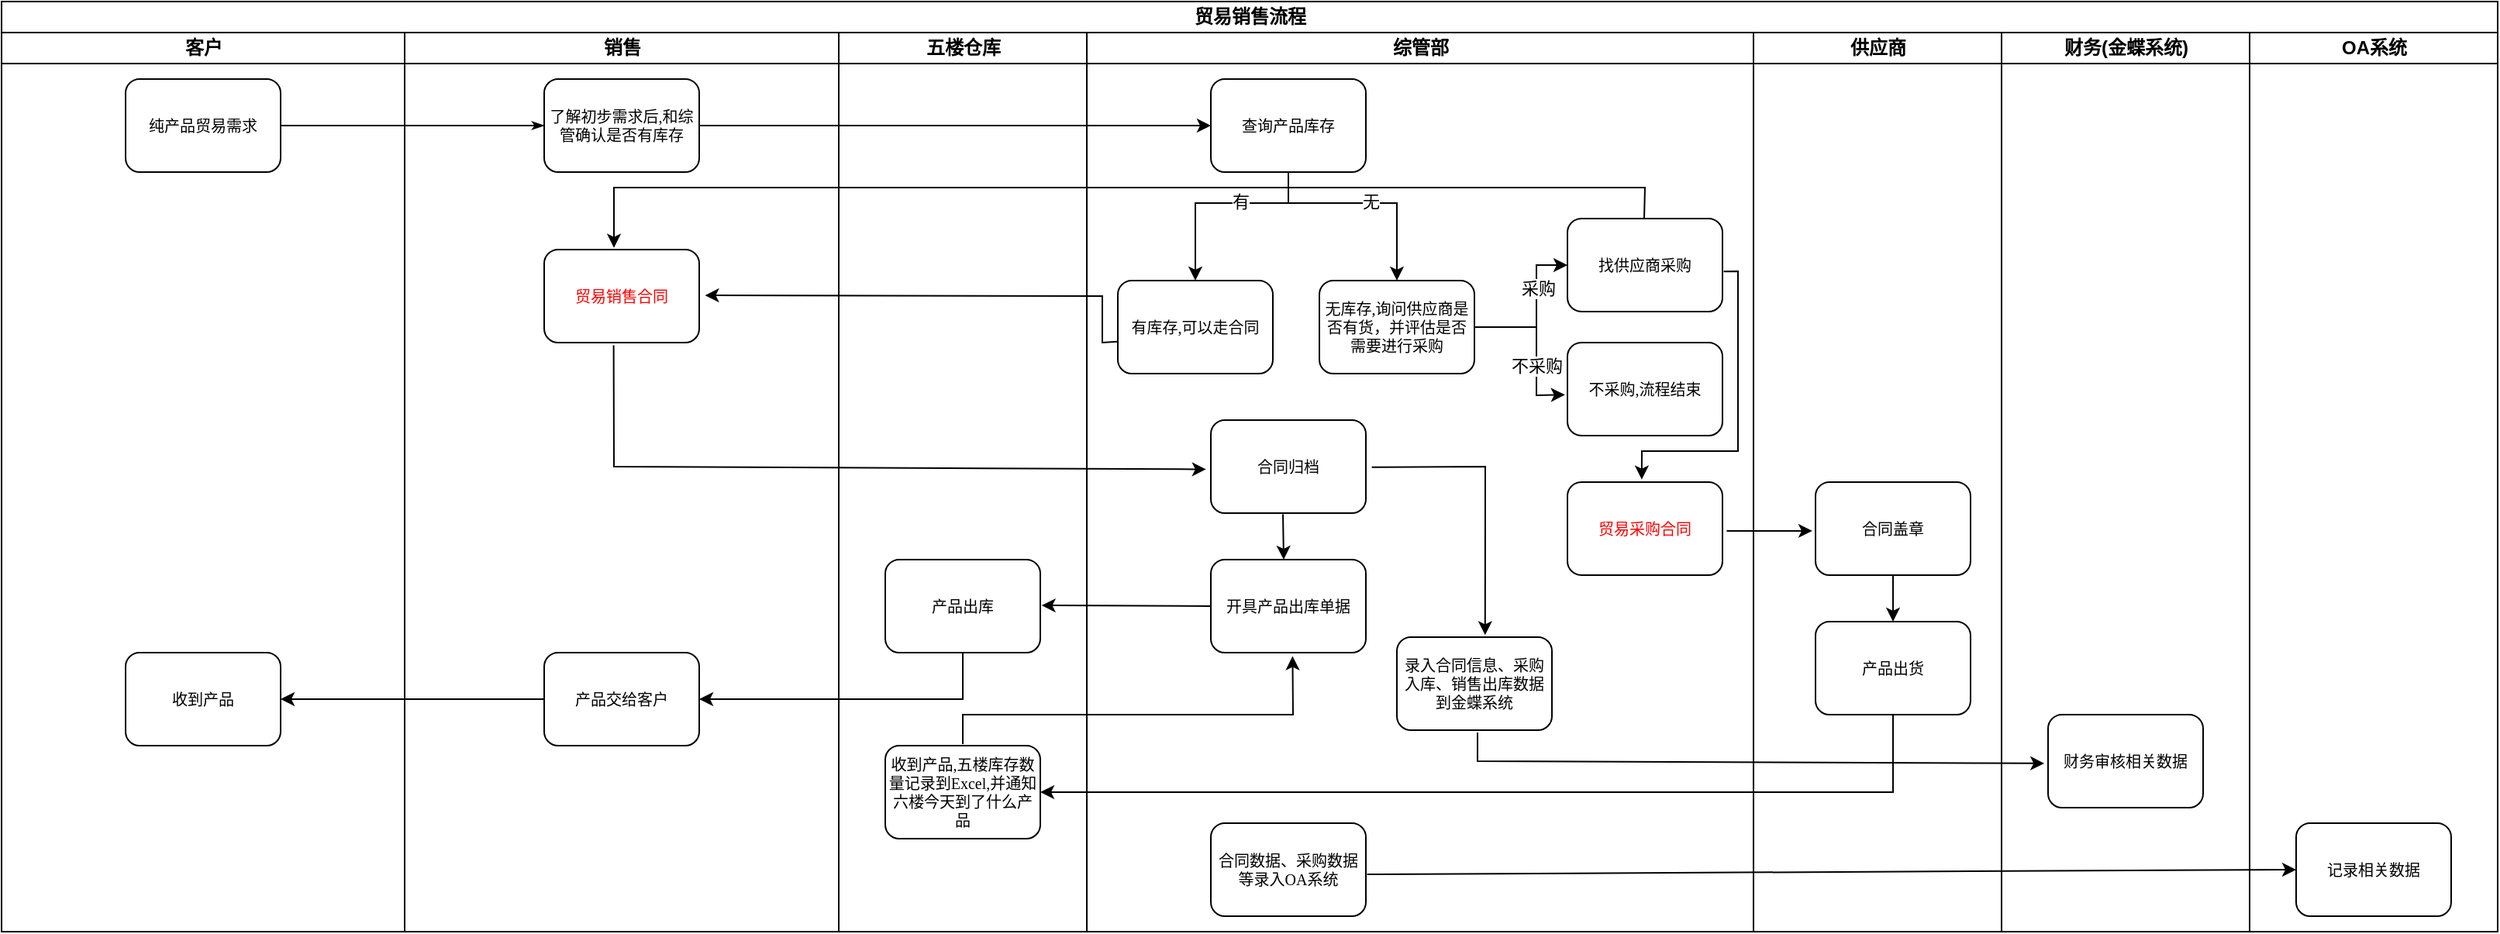 <mxfile version="24.4.15" type="github">
  <diagram name="第 1 页" id="4Y8WC2sQ6RazD_0krHGV">
    <mxGraphModel dx="673" dy="773" grid="1" gridSize="10" guides="1" tooltips="1" connect="1" arrows="1" fold="1" page="1" pageScale="1" pageWidth="827" pageHeight="1169" math="0" shadow="0">
      <root>
        <mxCell id="0" />
        <mxCell id="1" parent="0" />
        <mxCell id="kQYI67vCcpKh5l2N6lij-86" value="&lt;font style=&quot;font-size: 12px;&quot;&gt;贸易销售流程&lt;/font&gt;" style="swimlane;html=1;childLayout=stackLayout;startSize=20;rounded=0;shadow=0;labelBackgroundColor=none;strokeWidth=1;fontFamily=Verdana;fontSize=8;align=center;" vertex="1" parent="1">
          <mxGeometry x="1070" y="1140" width="1610" height="600" as="geometry" />
        </mxCell>
        <mxCell id="kQYI67vCcpKh5l2N6lij-87" value="客户" style="swimlane;html=1;startSize=20;" vertex="1" parent="kQYI67vCcpKh5l2N6lij-86">
          <mxGeometry y="20" width="260" height="580" as="geometry" />
        </mxCell>
        <mxCell id="kQYI67vCcpKh5l2N6lij-88" value="&lt;span style=&quot;font-size: 10px;&quot;&gt;纯产品贸易需求&lt;/span&gt;" style="rounded=1;whiteSpace=wrap;html=1;shadow=0;labelBackgroundColor=none;strokeWidth=1;fontFamily=Verdana;fontSize=8;align=center;" vertex="1" parent="kQYI67vCcpKh5l2N6lij-87">
          <mxGeometry x="80" y="30" width="100" height="60" as="geometry" />
        </mxCell>
        <mxCell id="kQYI67vCcpKh5l2N6lij-89" value="&lt;span style=&quot;font-size: 10px;&quot;&gt;收到产品&lt;/span&gt;" style="rounded=1;whiteSpace=wrap;html=1;shadow=0;labelBackgroundColor=none;strokeWidth=1;fontFamily=Verdana;fontSize=8;align=center;" vertex="1" parent="kQYI67vCcpKh5l2N6lij-87">
          <mxGeometry x="80" y="400" width="100" height="60" as="geometry" />
        </mxCell>
        <mxCell id="kQYI67vCcpKh5l2N6lij-90" style="edgeStyle=orthogonalEdgeStyle;rounded=1;html=1;labelBackgroundColor=none;startArrow=none;startFill=0;startSize=5;endArrow=classicThin;endFill=1;endSize=5;jettySize=auto;orthogonalLoop=1;strokeWidth=1;fontFamily=Verdana;fontSize=8" edge="1" parent="kQYI67vCcpKh5l2N6lij-86" source="kQYI67vCcpKh5l2N6lij-88" target="kQYI67vCcpKh5l2N6lij-101">
          <mxGeometry relative="1" as="geometry" />
        </mxCell>
        <mxCell id="kQYI67vCcpKh5l2N6lij-91" style="edgeStyle=orthogonalEdgeStyle;rounded=1;html=1;labelBackgroundColor=none;startArrow=none;startFill=0;startSize=5;endArrow=classicThin;endFill=1;endSize=5;jettySize=auto;orthogonalLoop=1;strokeWidth=1;fontFamily=Verdana;fontSize=8" edge="1" parent="kQYI67vCcpKh5l2N6lij-86">
          <mxGeometry relative="1" as="geometry">
            <mxPoint x="510" y="290" as="targetPoint" />
          </mxGeometry>
        </mxCell>
        <mxCell id="kQYI67vCcpKh5l2N6lij-92" style="edgeStyle=orthogonalEdgeStyle;rounded=1;html=1;labelBackgroundColor=none;startArrow=none;startFill=0;startSize=5;endArrow=classicThin;endFill=1;endSize=5;jettySize=auto;orthogonalLoop=1;strokeWidth=1;fontFamily=Verdana;fontSize=8" edge="1" parent="kQYI67vCcpKh5l2N6lij-86">
          <mxGeometry relative="1" as="geometry">
            <mxPoint x="600" y="690" as="sourcePoint" />
          </mxGeometry>
        </mxCell>
        <mxCell id="kQYI67vCcpKh5l2N6lij-93" style="edgeStyle=orthogonalEdgeStyle;rounded=1;html=1;labelBackgroundColor=none;startArrow=none;startFill=0;startSize=5;endArrow=classicThin;endFill=1;endSize=5;jettySize=auto;orthogonalLoop=1;strokeWidth=1;fontFamily=Verdana;fontSize=8" edge="1" parent="kQYI67vCcpKh5l2N6lij-86">
          <mxGeometry relative="1" as="geometry">
            <mxPoint x="770" y="690" as="sourcePoint" />
          </mxGeometry>
        </mxCell>
        <mxCell id="kQYI67vCcpKh5l2N6lij-94" style="edgeStyle=orthogonalEdgeStyle;rounded=1;html=1;labelBackgroundColor=none;startArrow=none;startFill=0;startSize=5;endArrow=classicThin;endFill=1;endSize=5;jettySize=auto;orthogonalLoop=1;strokeWidth=1;fontFamily=Verdana;fontSize=8" edge="1" parent="kQYI67vCcpKh5l2N6lij-86">
          <mxGeometry relative="1" as="geometry">
            <mxPoint x="610" y="450.0" as="sourcePoint" />
          </mxGeometry>
        </mxCell>
        <mxCell id="kQYI67vCcpKh5l2N6lij-95" style="edgeStyle=orthogonalEdgeStyle;rounded=1;html=1;labelBackgroundColor=none;startArrow=none;startFill=0;startSize=5;endArrow=classicThin;endFill=1;endSize=5;jettySize=auto;orthogonalLoop=1;strokeWidth=1;fontFamily=Verdana;fontSize=8" edge="1" parent="kQYI67vCcpKh5l2N6lij-86">
          <mxGeometry relative="1" as="geometry">
            <Array as="points">
              <mxPoint x="660" y="610" />
              <mxPoint x="660" y="550" />
              <mxPoint x="400" y="550" />
            </Array>
            <mxPoint x="670" y="610" as="sourcePoint" />
          </mxGeometry>
        </mxCell>
        <mxCell id="kQYI67vCcpKh5l2N6lij-96" style="edgeStyle=orthogonalEdgeStyle;rounded=1;html=1;labelBackgroundColor=none;startArrow=none;startFill=0;startSize=5;endArrow=classicThin;endFill=1;endSize=5;jettySize=auto;orthogonalLoop=1;strokeColor=#000000;strokeWidth=1;fontFamily=Verdana;fontSize=8;fontColor=#000000;" edge="1" parent="kQYI67vCcpKh5l2N6lij-86">
          <mxGeometry relative="1" as="geometry">
            <mxPoint x="670" y="610" as="sourcePoint" />
          </mxGeometry>
        </mxCell>
        <mxCell id="kQYI67vCcpKh5l2N6lij-97" style="edgeStyle=orthogonalEdgeStyle;rounded=1;html=1;labelBackgroundColor=none;startArrow=none;startFill=0;startSize=5;endArrow=classicThin;endFill=1;endSize=5;jettySize=auto;orthogonalLoop=1;strokeWidth=1;fontFamily=Verdana;fontSize=8" edge="1" parent="kQYI67vCcpKh5l2N6lij-86">
          <mxGeometry relative="1" as="geometry">
            <Array as="points">
              <mxPoint x="660" y="610" />
              <mxPoint x="660" y="550" />
              <mxPoint x="80" y="550" />
            </Array>
            <mxPoint x="670" y="610" as="sourcePoint" />
          </mxGeometry>
        </mxCell>
        <mxCell id="kQYI67vCcpKh5l2N6lij-98" style="edgeStyle=orthogonalEdgeStyle;rounded=1;html=1;labelBackgroundColor=none;startArrow=none;startFill=0;startSize=5;endArrow=classicThin;endFill=1;endSize=5;jettySize=auto;orthogonalLoop=1;strokeWidth=1;fontFamily=Verdana;fontSize=8" edge="1" parent="kQYI67vCcpKh5l2N6lij-86">
          <mxGeometry relative="1" as="geometry">
            <Array as="points">
              <mxPoint x="80" y="650" />
              <mxPoint x="490" y="650" />
              <mxPoint x="490" y="610" />
            </Array>
            <mxPoint x="510" y="610" as="targetPoint" />
          </mxGeometry>
        </mxCell>
        <mxCell id="kQYI67vCcpKh5l2N6lij-99" style="edgeStyle=orthogonalEdgeStyle;rounded=1;html=1;labelBackgroundColor=none;startArrow=none;startFill=0;startSize=5;endArrow=classicThin;endFill=1;endSize=5;jettySize=auto;orthogonalLoop=1;strokeWidth=1;fontFamily=Verdana;fontSize=8" edge="1" parent="kQYI67vCcpKh5l2N6lij-86">
          <mxGeometry relative="1" as="geometry">
            <mxPoint x="510" y="610" as="targetPoint" />
          </mxGeometry>
        </mxCell>
        <mxCell id="kQYI67vCcpKh5l2N6lij-100" value="销售" style="swimlane;html=1;startSize=20;" vertex="1" parent="kQYI67vCcpKh5l2N6lij-86">
          <mxGeometry x="260" y="20" width="280" height="580" as="geometry" />
        </mxCell>
        <mxCell id="kQYI67vCcpKh5l2N6lij-101" value="&lt;font style=&quot;font-size: 10px;&quot;&gt;了解初步需求后,和综管确认是否有库存&lt;/font&gt;" style="rounded=1;whiteSpace=wrap;html=1;shadow=0;labelBackgroundColor=none;strokeWidth=1;fontFamily=Verdana;fontSize=8;align=center;" vertex="1" parent="kQYI67vCcpKh5l2N6lij-100">
          <mxGeometry x="90" y="30" width="100" height="60" as="geometry" />
        </mxCell>
        <mxCell id="kQYI67vCcpKh5l2N6lij-102" value="&lt;span style=&quot;font-size: 10px;&quot;&gt;产品交给客户&lt;/span&gt;" style="rounded=1;whiteSpace=wrap;html=1;shadow=0;labelBackgroundColor=none;strokeWidth=1;fontFamily=Verdana;fontSize=8;align=center;" vertex="1" parent="kQYI67vCcpKh5l2N6lij-100">
          <mxGeometry x="90" y="400" width="100" height="60" as="geometry" />
        </mxCell>
        <mxCell id="kQYI67vCcpKh5l2N6lij-103" value="&lt;span style=&quot;font-size: 10px;&quot;&gt;&lt;font color=&quot;#ff0000&quot;&gt;贸易销售合同&lt;/font&gt;&lt;/span&gt;" style="rounded=1;whiteSpace=wrap;html=1;shadow=0;labelBackgroundColor=none;strokeWidth=1;fontFamily=Verdana;fontSize=8;align=center;" vertex="1" parent="kQYI67vCcpKh5l2N6lij-100">
          <mxGeometry x="90" y="140" width="100" height="60" as="geometry" />
        </mxCell>
        <mxCell id="kQYI67vCcpKh5l2N6lij-104" value="五楼仓库" style="swimlane;html=1;startSize=20;" vertex="1" parent="kQYI67vCcpKh5l2N6lij-86">
          <mxGeometry x="540" y="20" width="160" height="580" as="geometry" />
        </mxCell>
        <mxCell id="kQYI67vCcpKh5l2N6lij-105" style="edgeStyle=orthogonalEdgeStyle;rounded=1;html=1;labelBackgroundColor=none;startArrow=none;startFill=0;startSize=5;endArrow=classicThin;endFill=1;endSize=5;jettySize=auto;orthogonalLoop=1;strokeWidth=1;fontFamily=Verdana;fontSize=8" edge="1" parent="kQYI67vCcpKh5l2N6lij-104">
          <mxGeometry relative="1" as="geometry">
            <mxPoint x="80" y="240" as="targetPoint" />
          </mxGeometry>
        </mxCell>
        <mxCell id="kQYI67vCcpKh5l2N6lij-106" value="&lt;font style=&quot;font-size: 10px;&quot;&gt;产品出库&lt;/font&gt;" style="rounded=1;whiteSpace=wrap;html=1;shadow=0;labelBackgroundColor=none;strokeWidth=1;fontFamily=Verdana;fontSize=8;align=center;" vertex="1" parent="kQYI67vCcpKh5l2N6lij-104">
          <mxGeometry x="30" y="340" width="100" height="60" as="geometry" />
        </mxCell>
        <mxCell id="kQYI67vCcpKh5l2N6lij-107" value="&lt;font style=&quot;font-size: 10px;&quot;&gt;收到产品,五楼库存数量记录到Excel,并通知六楼今天到了什么产品&lt;/font&gt;" style="rounded=1;whiteSpace=wrap;html=1;shadow=0;labelBackgroundColor=none;strokeWidth=1;fontFamily=Verdana;fontSize=8;align=center;" vertex="1" parent="kQYI67vCcpKh5l2N6lij-104">
          <mxGeometry x="30" y="460" width="100" height="60" as="geometry" />
        </mxCell>
        <mxCell id="kQYI67vCcpKh5l2N6lij-108" value="综管部" style="swimlane;html=1;startSize=20;" vertex="1" parent="kQYI67vCcpKh5l2N6lij-86">
          <mxGeometry x="700" y="20" width="430" height="580" as="geometry" />
        </mxCell>
        <mxCell id="kQYI67vCcpKh5l2N6lij-109" style="edgeStyle=orthogonalEdgeStyle;rounded=1;html=1;labelBackgroundColor=none;startArrow=none;startFill=0;startSize=5;endArrow=classicThin;endFill=1;endSize=5;jettySize=auto;orthogonalLoop=1;strokeWidth=1;fontFamily=Verdana;fontSize=8" edge="1" parent="kQYI67vCcpKh5l2N6lij-108">
          <mxGeometry relative="1" as="geometry">
            <mxPoint x="80" y="460.0" as="sourcePoint" />
          </mxGeometry>
        </mxCell>
        <mxCell id="kQYI67vCcpKh5l2N6lij-110" style="edgeStyle=orthogonalEdgeStyle;rounded=1;html=1;labelBackgroundColor=none;startArrow=none;startFill=0;startSize=5;endArrow=classicThin;endFill=1;endSize=5;jettySize=auto;orthogonalLoop=1;strokeWidth=1;fontFamily=Verdana;fontSize=8" edge="1" parent="kQYI67vCcpKh5l2N6lij-108">
          <mxGeometry relative="1" as="geometry">
            <mxPoint x="80" y="540" as="sourcePoint" />
          </mxGeometry>
        </mxCell>
        <mxCell id="kQYI67vCcpKh5l2N6lij-111" value="&lt;font style=&quot;font-size: 10px;&quot;&gt;查询产品库存&lt;/font&gt;" style="rounded=1;whiteSpace=wrap;html=1;shadow=0;labelBackgroundColor=none;strokeWidth=1;fontFamily=Verdana;fontSize=8;align=center;" vertex="1" parent="kQYI67vCcpKh5l2N6lij-108">
          <mxGeometry x="80" y="30" width="100" height="60" as="geometry" />
        </mxCell>
        <mxCell id="kQYI67vCcpKh5l2N6lij-112" value="&lt;font style=&quot;font-size: 10px;&quot;&gt;有库存,可以走合同&lt;/font&gt;" style="rounded=1;whiteSpace=wrap;html=1;shadow=0;labelBackgroundColor=none;strokeWidth=1;fontFamily=Verdana;fontSize=8;align=center;" vertex="1" parent="kQYI67vCcpKh5l2N6lij-108">
          <mxGeometry x="20" y="160" width="100" height="60" as="geometry" />
        </mxCell>
        <mxCell id="kQYI67vCcpKh5l2N6lij-113" value="&lt;span style=&quot;font-size: 10px;&quot;&gt;无库存,询问供应商是否有货，并评估是否需要进行采购&lt;/span&gt;" style="rounded=1;whiteSpace=wrap;html=1;shadow=0;labelBackgroundColor=none;strokeWidth=1;fontFamily=Verdana;fontSize=8;align=center;" vertex="1" parent="kQYI67vCcpKh5l2N6lij-108">
          <mxGeometry x="150" y="160" width="100" height="60" as="geometry" />
        </mxCell>
        <mxCell id="kQYI67vCcpKh5l2N6lij-114" value="" style="endArrow=classic;html=1;rounded=0;exitX=0.5;exitY=1;exitDx=0;exitDy=0;entryX=0.5;entryY=0;entryDx=0;entryDy=0;" edge="1" parent="kQYI67vCcpKh5l2N6lij-108" source="kQYI67vCcpKh5l2N6lij-111" target="kQYI67vCcpKh5l2N6lij-112">
          <mxGeometry width="50" height="50" relative="1" as="geometry">
            <mxPoint x="160" y="140" as="sourcePoint" />
            <mxPoint x="210" y="90" as="targetPoint" />
            <Array as="points">
              <mxPoint x="130" y="110" />
              <mxPoint x="70" y="110" />
            </Array>
          </mxGeometry>
        </mxCell>
        <mxCell id="kQYI67vCcpKh5l2N6lij-115" value="有" style="edgeLabel;html=1;align=center;verticalAlign=middle;resizable=0;points=[];" vertex="1" connectable="0" parent="kQYI67vCcpKh5l2N6lij-114">
          <mxGeometry x="-0.218" y="-1" relative="1" as="geometry">
            <mxPoint as="offset" />
          </mxGeometry>
        </mxCell>
        <mxCell id="kQYI67vCcpKh5l2N6lij-116" value="" style="endArrow=classic;html=1;rounded=0;exitX=0.5;exitY=1;exitDx=0;exitDy=0;entryX=0.5;entryY=0;entryDx=0;entryDy=0;" edge="1" parent="kQYI67vCcpKh5l2N6lij-108" source="kQYI67vCcpKh5l2N6lij-111" target="kQYI67vCcpKh5l2N6lij-113">
          <mxGeometry width="50" height="50" relative="1" as="geometry">
            <mxPoint x="180" y="140" as="sourcePoint" />
            <mxPoint x="230" y="90" as="targetPoint" />
            <Array as="points">
              <mxPoint x="130" y="110" />
              <mxPoint x="200" y="110" />
            </Array>
          </mxGeometry>
        </mxCell>
        <mxCell id="kQYI67vCcpKh5l2N6lij-117" value="无" style="edgeLabel;html=1;align=center;verticalAlign=middle;resizable=0;points=[];" vertex="1" connectable="0" parent="kQYI67vCcpKh5l2N6lij-116">
          <mxGeometry x="0.046" y="1" relative="1" as="geometry">
            <mxPoint as="offset" />
          </mxGeometry>
        </mxCell>
        <mxCell id="kQYI67vCcpKh5l2N6lij-118" value="&lt;span style=&quot;font-size: 10px;&quot;&gt;合同归档&lt;/span&gt;" style="rounded=1;whiteSpace=wrap;html=1;shadow=0;labelBackgroundColor=none;strokeWidth=1;fontFamily=Verdana;fontSize=8;align=center;" vertex="1" parent="kQYI67vCcpKh5l2N6lij-108">
          <mxGeometry x="80" y="250" width="100" height="60" as="geometry" />
        </mxCell>
        <mxCell id="kQYI67vCcpKh5l2N6lij-119" value="&lt;font style=&quot;font-size: 10px;&quot;&gt;开具产品出库单据&lt;/font&gt;" style="rounded=1;whiteSpace=wrap;html=1;shadow=0;labelBackgroundColor=none;strokeWidth=1;fontFamily=Verdana;fontSize=8;align=center;" vertex="1" parent="kQYI67vCcpKh5l2N6lij-108">
          <mxGeometry x="80" y="340" width="100" height="60" as="geometry" />
        </mxCell>
        <mxCell id="kQYI67vCcpKh5l2N6lij-120" value="" style="endArrow=classic;html=1;rounded=0;exitX=0.465;exitY=1.012;exitDx=0;exitDy=0;exitPerimeter=0;" edge="1" parent="kQYI67vCcpKh5l2N6lij-108" source="kQYI67vCcpKh5l2N6lij-118">
          <mxGeometry width="50" height="50" relative="1" as="geometry">
            <mxPoint x="240" y="310" as="sourcePoint" />
            <mxPoint x="127" y="340" as="targetPoint" />
          </mxGeometry>
        </mxCell>
        <mxCell id="kQYI67vCcpKh5l2N6lij-121" value="&lt;span style=&quot;font-size: 10px;&quot;&gt;找供应商采购&lt;/span&gt;" style="rounded=1;whiteSpace=wrap;html=1;shadow=0;labelBackgroundColor=none;strokeWidth=1;fontFamily=Verdana;fontSize=8;align=center;" vertex="1" parent="kQYI67vCcpKh5l2N6lij-108">
          <mxGeometry x="310" y="120" width="100" height="60" as="geometry" />
        </mxCell>
        <mxCell id="kQYI67vCcpKh5l2N6lij-122" value="&lt;span style=&quot;font-size: 10px;&quot;&gt;不采购,流程结束&lt;/span&gt;" style="rounded=1;whiteSpace=wrap;html=1;shadow=0;labelBackgroundColor=none;strokeWidth=1;fontFamily=Verdana;fontSize=8;align=center;" vertex="1" parent="kQYI67vCcpKh5l2N6lij-108">
          <mxGeometry x="310" y="200" width="100" height="60" as="geometry" />
        </mxCell>
        <mxCell id="kQYI67vCcpKh5l2N6lij-123" value="" style="endArrow=classic;html=1;rounded=0;" edge="1" parent="kQYI67vCcpKh5l2N6lij-108">
          <mxGeometry width="50" height="50" relative="1" as="geometry">
            <mxPoint x="250" y="190" as="sourcePoint" />
            <mxPoint x="310" y="150" as="targetPoint" />
            <Array as="points">
              <mxPoint x="290" y="190" />
              <mxPoint x="290" y="150" />
            </Array>
          </mxGeometry>
        </mxCell>
        <mxCell id="kQYI67vCcpKh5l2N6lij-124" value="采购" style="edgeLabel;html=1;align=center;verticalAlign=middle;resizable=0;points=[];" vertex="1" connectable="0" parent="kQYI67vCcpKh5l2N6lij-123">
          <mxGeometry x="0.312" y="-1" relative="1" as="geometry">
            <mxPoint as="offset" />
          </mxGeometry>
        </mxCell>
        <mxCell id="kQYI67vCcpKh5l2N6lij-125" value="" style="endArrow=classic;html=1;rounded=0;entryX=-0.016;entryY=0.56;entryDx=0;entryDy=0;entryPerimeter=0;" edge="1" parent="kQYI67vCcpKh5l2N6lij-108" target="kQYI67vCcpKh5l2N6lij-122">
          <mxGeometry width="50" height="50" relative="1" as="geometry">
            <mxPoint x="250" y="190" as="sourcePoint" />
            <mxPoint x="340" y="170" as="targetPoint" />
            <Array as="points">
              <mxPoint x="290" y="190" />
              <mxPoint x="290" y="234" />
            </Array>
          </mxGeometry>
        </mxCell>
        <mxCell id="kQYI67vCcpKh5l2N6lij-126" value="不采购" style="edgeLabel;html=1;align=center;verticalAlign=middle;resizable=0;points=[];" vertex="1" connectable="0" parent="kQYI67vCcpKh5l2N6lij-125">
          <mxGeometry x="0.273" relative="1" as="geometry">
            <mxPoint as="offset" />
          </mxGeometry>
        </mxCell>
        <mxCell id="kQYI67vCcpKh5l2N6lij-127" value="&lt;span style=&quot;font-size: 10px;&quot;&gt;&lt;font color=&quot;#ff0000&quot;&gt;贸易采购合同&lt;/font&gt;&lt;/span&gt;" style="rounded=1;whiteSpace=wrap;html=1;shadow=0;labelBackgroundColor=none;strokeWidth=1;fontFamily=Verdana;fontSize=8;align=center;" vertex="1" parent="kQYI67vCcpKh5l2N6lij-108">
          <mxGeometry x="310" y="290" width="100" height="60" as="geometry" />
        </mxCell>
        <mxCell id="kQYI67vCcpKh5l2N6lij-128" value="" style="endArrow=classic;html=1;rounded=0;exitX=1.008;exitY=0.569;exitDx=0;exitDy=0;exitPerimeter=0;entryX=0.479;entryY=-0.028;entryDx=0;entryDy=0;entryPerimeter=0;" edge="1" parent="kQYI67vCcpKh5l2N6lij-108" source="kQYI67vCcpKh5l2N6lij-121" target="kQYI67vCcpKh5l2N6lij-127">
          <mxGeometry width="50" height="50" relative="1" as="geometry">
            <mxPoint x="470" y="160" as="sourcePoint" />
            <mxPoint x="520" y="110" as="targetPoint" />
            <Array as="points">
              <mxPoint x="420" y="154" />
              <mxPoint x="420" y="270" />
              <mxPoint x="358" y="270" />
            </Array>
          </mxGeometry>
        </mxCell>
        <mxCell id="kQYI67vCcpKh5l2N6lij-129" value="&lt;span style=&quot;font-size: 10px;&quot;&gt;录入合同信息、采购入库、销售出库数据到金蝶系统&lt;/span&gt;" style="rounded=1;whiteSpace=wrap;html=1;shadow=0;labelBackgroundColor=none;strokeWidth=1;fontFamily=Verdana;fontSize=8;align=center;" vertex="1" parent="kQYI67vCcpKh5l2N6lij-108">
          <mxGeometry x="200" y="390" width="100" height="60" as="geometry" />
        </mxCell>
        <mxCell id="kQYI67vCcpKh5l2N6lij-130" value="" style="endArrow=classic;html=1;rounded=0;exitX=1.038;exitY=0.506;exitDx=0;exitDy=0;exitPerimeter=0;entryX=0.569;entryY=-0.022;entryDx=0;entryDy=0;entryPerimeter=0;" edge="1" parent="kQYI67vCcpKh5l2N6lij-108" source="kQYI67vCcpKh5l2N6lij-118" target="kQYI67vCcpKh5l2N6lij-129">
          <mxGeometry width="50" height="50" relative="1" as="geometry">
            <mxPoint x="250" y="310" as="sourcePoint" />
            <mxPoint x="300" y="260" as="targetPoint" />
            <Array as="points">
              <mxPoint x="257" y="280" />
            </Array>
          </mxGeometry>
        </mxCell>
        <mxCell id="kQYI67vCcpKh5l2N6lij-131" value="&lt;font style=&quot;font-size: 10px;&quot;&gt;合同数据、采购数据等录入OA系统&lt;/font&gt;" style="rounded=1;whiteSpace=wrap;html=1;shadow=0;labelBackgroundColor=none;strokeWidth=1;fontFamily=Verdana;fontSize=8;align=center;" vertex="1" parent="kQYI67vCcpKh5l2N6lij-108">
          <mxGeometry x="80" y="510" width="100" height="60" as="geometry" />
        </mxCell>
        <mxCell id="kQYI67vCcpKh5l2N6lij-132" value="" style="endArrow=classic;html=1;rounded=0;exitX=1.008;exitY=0.55;exitDx=0;exitDy=0;exitPerimeter=0;" edge="1" parent="kQYI67vCcpKh5l2N6lij-108" source="kQYI67vCcpKh5l2N6lij-131">
          <mxGeometry width="50" height="50" relative="1" as="geometry">
            <mxPoint x="340" y="560" as="sourcePoint" />
            <mxPoint x="780" y="540" as="targetPoint" />
          </mxGeometry>
        </mxCell>
        <mxCell id="kQYI67vCcpKh5l2N6lij-133" value="供应商" style="swimlane;html=1;startSize=20;" vertex="1" parent="kQYI67vCcpKh5l2N6lij-86">
          <mxGeometry x="1130" y="20" width="160" height="580" as="geometry" />
        </mxCell>
        <mxCell id="kQYI67vCcpKh5l2N6lij-134" value="&lt;font style=&quot;font-size: 10px;&quot;&gt;合同盖章&lt;/font&gt;" style="rounded=1;whiteSpace=wrap;html=1;shadow=0;labelBackgroundColor=none;strokeWidth=1;fontFamily=Verdana;fontSize=8;align=center;" vertex="1" parent="kQYI67vCcpKh5l2N6lij-133">
          <mxGeometry x="40" y="290" width="100" height="60" as="geometry" />
        </mxCell>
        <mxCell id="kQYI67vCcpKh5l2N6lij-135" value="&lt;font style=&quot;font-size: 10px;&quot;&gt;产品出货&lt;/font&gt;" style="rounded=1;whiteSpace=wrap;html=1;shadow=0;labelBackgroundColor=none;strokeWidth=1;fontFamily=Verdana;fontSize=8;align=center;" vertex="1" parent="kQYI67vCcpKh5l2N6lij-133">
          <mxGeometry x="40" y="380" width="100" height="60" as="geometry" />
        </mxCell>
        <mxCell id="kQYI67vCcpKh5l2N6lij-136" value="" style="endArrow=classic;html=1;rounded=0;exitX=0.5;exitY=1;exitDx=0;exitDy=0;entryX=0.5;entryY=0;entryDx=0;entryDy=0;" edge="1" parent="kQYI67vCcpKh5l2N6lij-133" source="kQYI67vCcpKh5l2N6lij-134" target="kQYI67vCcpKh5l2N6lij-135">
          <mxGeometry width="50" height="50" relative="1" as="geometry">
            <mxPoint x="210" y="300" as="sourcePoint" />
            <mxPoint x="260" y="250" as="targetPoint" />
          </mxGeometry>
        </mxCell>
        <mxCell id="kQYI67vCcpKh5l2N6lij-137" value="" style="endArrow=classic;html=1;rounded=0;entryX=0;entryY=0.5;entryDx=0;entryDy=0;" edge="1" parent="kQYI67vCcpKh5l2N6lij-86" target="kQYI67vCcpKh5l2N6lij-111">
          <mxGeometry width="50" height="50" relative="1" as="geometry">
            <mxPoint x="450" y="80" as="sourcePoint" />
            <mxPoint x="510" y="80" as="targetPoint" />
            <Array as="points">
              <mxPoint x="470" y="80" />
              <mxPoint x="750" y="80" />
            </Array>
          </mxGeometry>
        </mxCell>
        <mxCell id="kQYI67vCcpKh5l2N6lij-138" value="财务(金蝶系统)" style="swimlane;html=1;startSize=20;" vertex="1" parent="kQYI67vCcpKh5l2N6lij-86">
          <mxGeometry x="1290" y="20" width="160" height="580" as="geometry" />
        </mxCell>
        <mxCell id="kQYI67vCcpKh5l2N6lij-139" value="&lt;span style=&quot;font-size: 10px;&quot;&gt;财务审核相关数据&lt;/span&gt;" style="rounded=1;whiteSpace=wrap;html=1;shadow=0;labelBackgroundColor=none;strokeWidth=1;fontFamily=Verdana;fontSize=8;align=center;" vertex="1" parent="kQYI67vCcpKh5l2N6lij-138">
          <mxGeometry x="30" y="440" width="100" height="60" as="geometry" />
        </mxCell>
        <mxCell id="kQYI67vCcpKh5l2N6lij-140" value="" style="endArrow=classic;html=1;rounded=0;exitX=0.5;exitY=1;exitDx=0;exitDy=0;entryX=1;entryY=0.5;entryDx=0;entryDy=0;" edge="1" parent="kQYI67vCcpKh5l2N6lij-86" source="kQYI67vCcpKh5l2N6lij-106" target="kQYI67vCcpKh5l2N6lij-102">
          <mxGeometry width="50" height="50" relative="1" as="geometry">
            <mxPoint x="410" y="560" as="sourcePoint" />
            <mxPoint x="460" y="510" as="targetPoint" />
            <Array as="points">
              <mxPoint x="620" y="450" />
            </Array>
          </mxGeometry>
        </mxCell>
        <mxCell id="kQYI67vCcpKh5l2N6lij-141" value="" style="endArrow=classic;html=1;rounded=0;exitX=0;exitY=0.5;exitDx=0;exitDy=0;entryX=1;entryY=0.5;entryDx=0;entryDy=0;entryPerimeter=0;" edge="1" parent="kQYI67vCcpKh5l2N6lij-86" source="kQYI67vCcpKh5l2N6lij-102" target="kQYI67vCcpKh5l2N6lij-89">
          <mxGeometry width="50" height="50" relative="1" as="geometry">
            <mxPoint x="220" y="640" as="sourcePoint" />
            <mxPoint x="270" y="590" as="targetPoint" />
          </mxGeometry>
        </mxCell>
        <mxCell id="kQYI67vCcpKh5l2N6lij-142" value="" style="endArrow=classic;html=1;rounded=0;exitX=0.5;exitY=1;exitDx=0;exitDy=0;entryX=1;entryY=0.5;entryDx=0;entryDy=0;" edge="1" parent="kQYI67vCcpKh5l2N6lij-86" source="kQYI67vCcpKh5l2N6lij-135" target="kQYI67vCcpKh5l2N6lij-107">
          <mxGeometry width="50" height="50" relative="1" as="geometry">
            <mxPoint x="840" y="410" as="sourcePoint" />
            <mxPoint x="890" y="360" as="targetPoint" />
            <Array as="points">
              <mxPoint x="1220" y="510" />
            </Array>
          </mxGeometry>
        </mxCell>
        <mxCell id="kQYI67vCcpKh5l2N6lij-144" value="" style="endArrow=classic;html=1;rounded=0;exitX=-0.005;exitY=0.657;exitDx=0;exitDy=0;exitPerimeter=0;entryX=1.037;entryY=0.492;entryDx=0;entryDy=0;entryPerimeter=0;" edge="1" parent="kQYI67vCcpKh5l2N6lij-86" source="kQYI67vCcpKh5l2N6lij-112" target="kQYI67vCcpKh5l2N6lij-103">
          <mxGeometry width="50" height="50" relative="1" as="geometry">
            <mxPoint x="580" y="220" as="sourcePoint" />
            <mxPoint x="630" y="170" as="targetPoint" />
            <Array as="points">
              <mxPoint x="710" y="220" />
              <mxPoint x="710" y="190" />
            </Array>
          </mxGeometry>
        </mxCell>
        <mxCell id="kQYI67vCcpKh5l2N6lij-145" value="" style="endArrow=classic;html=1;rounded=0;exitX=0.448;exitY=1.029;exitDx=0;exitDy=0;exitPerimeter=0;entryX=-0.031;entryY=0.529;entryDx=0;entryDy=0;entryPerimeter=0;" edge="1" parent="kQYI67vCcpKh5l2N6lij-86" source="kQYI67vCcpKh5l2N6lij-103" target="kQYI67vCcpKh5l2N6lij-118">
          <mxGeometry width="50" height="50" relative="1" as="geometry">
            <mxPoint x="610" y="290" as="sourcePoint" />
            <mxPoint x="660" y="240" as="targetPoint" />
            <Array as="points">
              <mxPoint x="395" y="300" />
            </Array>
          </mxGeometry>
        </mxCell>
        <mxCell id="kQYI67vCcpKh5l2N6lij-146" value="" style="endArrow=classic;html=1;rounded=0;entryX=1.008;entryY=0.492;entryDx=0;entryDy=0;entryPerimeter=0;" edge="1" parent="kQYI67vCcpKh5l2N6lij-86" target="kQYI67vCcpKh5l2N6lij-106">
          <mxGeometry width="50" height="50" relative="1" as="geometry">
            <mxPoint x="780" y="390" as="sourcePoint" />
            <mxPoint x="800" y="380" as="targetPoint" />
          </mxGeometry>
        </mxCell>
        <mxCell id="kQYI67vCcpKh5l2N6lij-147" value="" style="endArrow=classic;html=1;rounded=0;exitX=1.027;exitY=0.524;exitDx=0;exitDy=0;exitPerimeter=0;entryX=-0.02;entryY=0.524;entryDx=0;entryDy=0;entryPerimeter=0;" edge="1" parent="kQYI67vCcpKh5l2N6lij-86" source="kQYI67vCcpKh5l2N6lij-127" target="kQYI67vCcpKh5l2N6lij-134">
          <mxGeometry width="50" height="50" relative="1" as="geometry">
            <mxPoint x="1180" y="310" as="sourcePoint" />
            <mxPoint x="1230" y="260" as="targetPoint" />
          </mxGeometry>
        </mxCell>
        <mxCell id="kQYI67vCcpKh5l2N6lij-148" value="" style="endArrow=classic;html=1;rounded=0;exitX=0.495;exitY=0;exitDx=0;exitDy=0;exitPerimeter=0;entryX=0.45;entryY=-0.019;entryDx=0;entryDy=0;entryPerimeter=0;" edge="1" parent="kQYI67vCcpKh5l2N6lij-86" source="kQYI67vCcpKh5l2N6lij-121" target="kQYI67vCcpKh5l2N6lij-103">
          <mxGeometry width="50" height="50" relative="1" as="geometry">
            <mxPoint x="1050" y="120" as="sourcePoint" />
            <mxPoint x="1100" y="70" as="targetPoint" />
            <Array as="points">
              <mxPoint x="1060" y="120" />
              <mxPoint x="395" y="120" />
            </Array>
          </mxGeometry>
        </mxCell>
        <mxCell id="kQYI67vCcpKh5l2N6lij-149" value="" style="endArrow=classic;html=1;rounded=0;entryX=0.527;entryY=1.038;entryDx=0;entryDy=0;entryPerimeter=0;" edge="1" parent="kQYI67vCcpKh5l2N6lij-86" target="kQYI67vCcpKh5l2N6lij-119">
          <mxGeometry width="50" height="50" relative="1" as="geometry">
            <mxPoint x="620" y="479" as="sourcePoint" />
            <mxPoint x="820" y="440" as="targetPoint" />
            <Array as="points">
              <mxPoint x="620" y="460" />
              <mxPoint x="833" y="460" />
            </Array>
          </mxGeometry>
        </mxCell>
        <mxCell id="kQYI67vCcpKh5l2N6lij-150" value="" style="endArrow=classic;html=1;rounded=0;exitX=0.52;exitY=1.024;exitDx=0;exitDy=0;exitPerimeter=0;entryX=-0.024;entryY=0.524;entryDx=0;entryDy=0;entryPerimeter=0;" edge="1" parent="kQYI67vCcpKh5l2N6lij-86" source="kQYI67vCcpKh5l2N6lij-129" target="kQYI67vCcpKh5l2N6lij-139">
          <mxGeometry width="50" height="50" relative="1" as="geometry">
            <mxPoint x="1070" y="470" as="sourcePoint" />
            <mxPoint x="1120" y="420" as="targetPoint" />
            <Array as="points">
              <mxPoint x="952" y="490" />
            </Array>
          </mxGeometry>
        </mxCell>
        <mxCell id="kQYI67vCcpKh5l2N6lij-151" value="OA系统" style="swimlane;html=1;startSize=20;" vertex="1" parent="kQYI67vCcpKh5l2N6lij-86">
          <mxGeometry x="1450" y="20" width="160" height="580" as="geometry" />
        </mxCell>
        <mxCell id="kQYI67vCcpKh5l2N6lij-152" value="&lt;span style=&quot;font-size: 10px;&quot;&gt;记录相关数据&lt;/span&gt;" style="rounded=1;whiteSpace=wrap;html=1;shadow=0;labelBackgroundColor=none;strokeWidth=1;fontFamily=Verdana;fontSize=8;align=center;" vertex="1" parent="kQYI67vCcpKh5l2N6lij-151">
          <mxGeometry x="30" y="510" width="100" height="60" as="geometry" />
        </mxCell>
      </root>
    </mxGraphModel>
  </diagram>
</mxfile>
